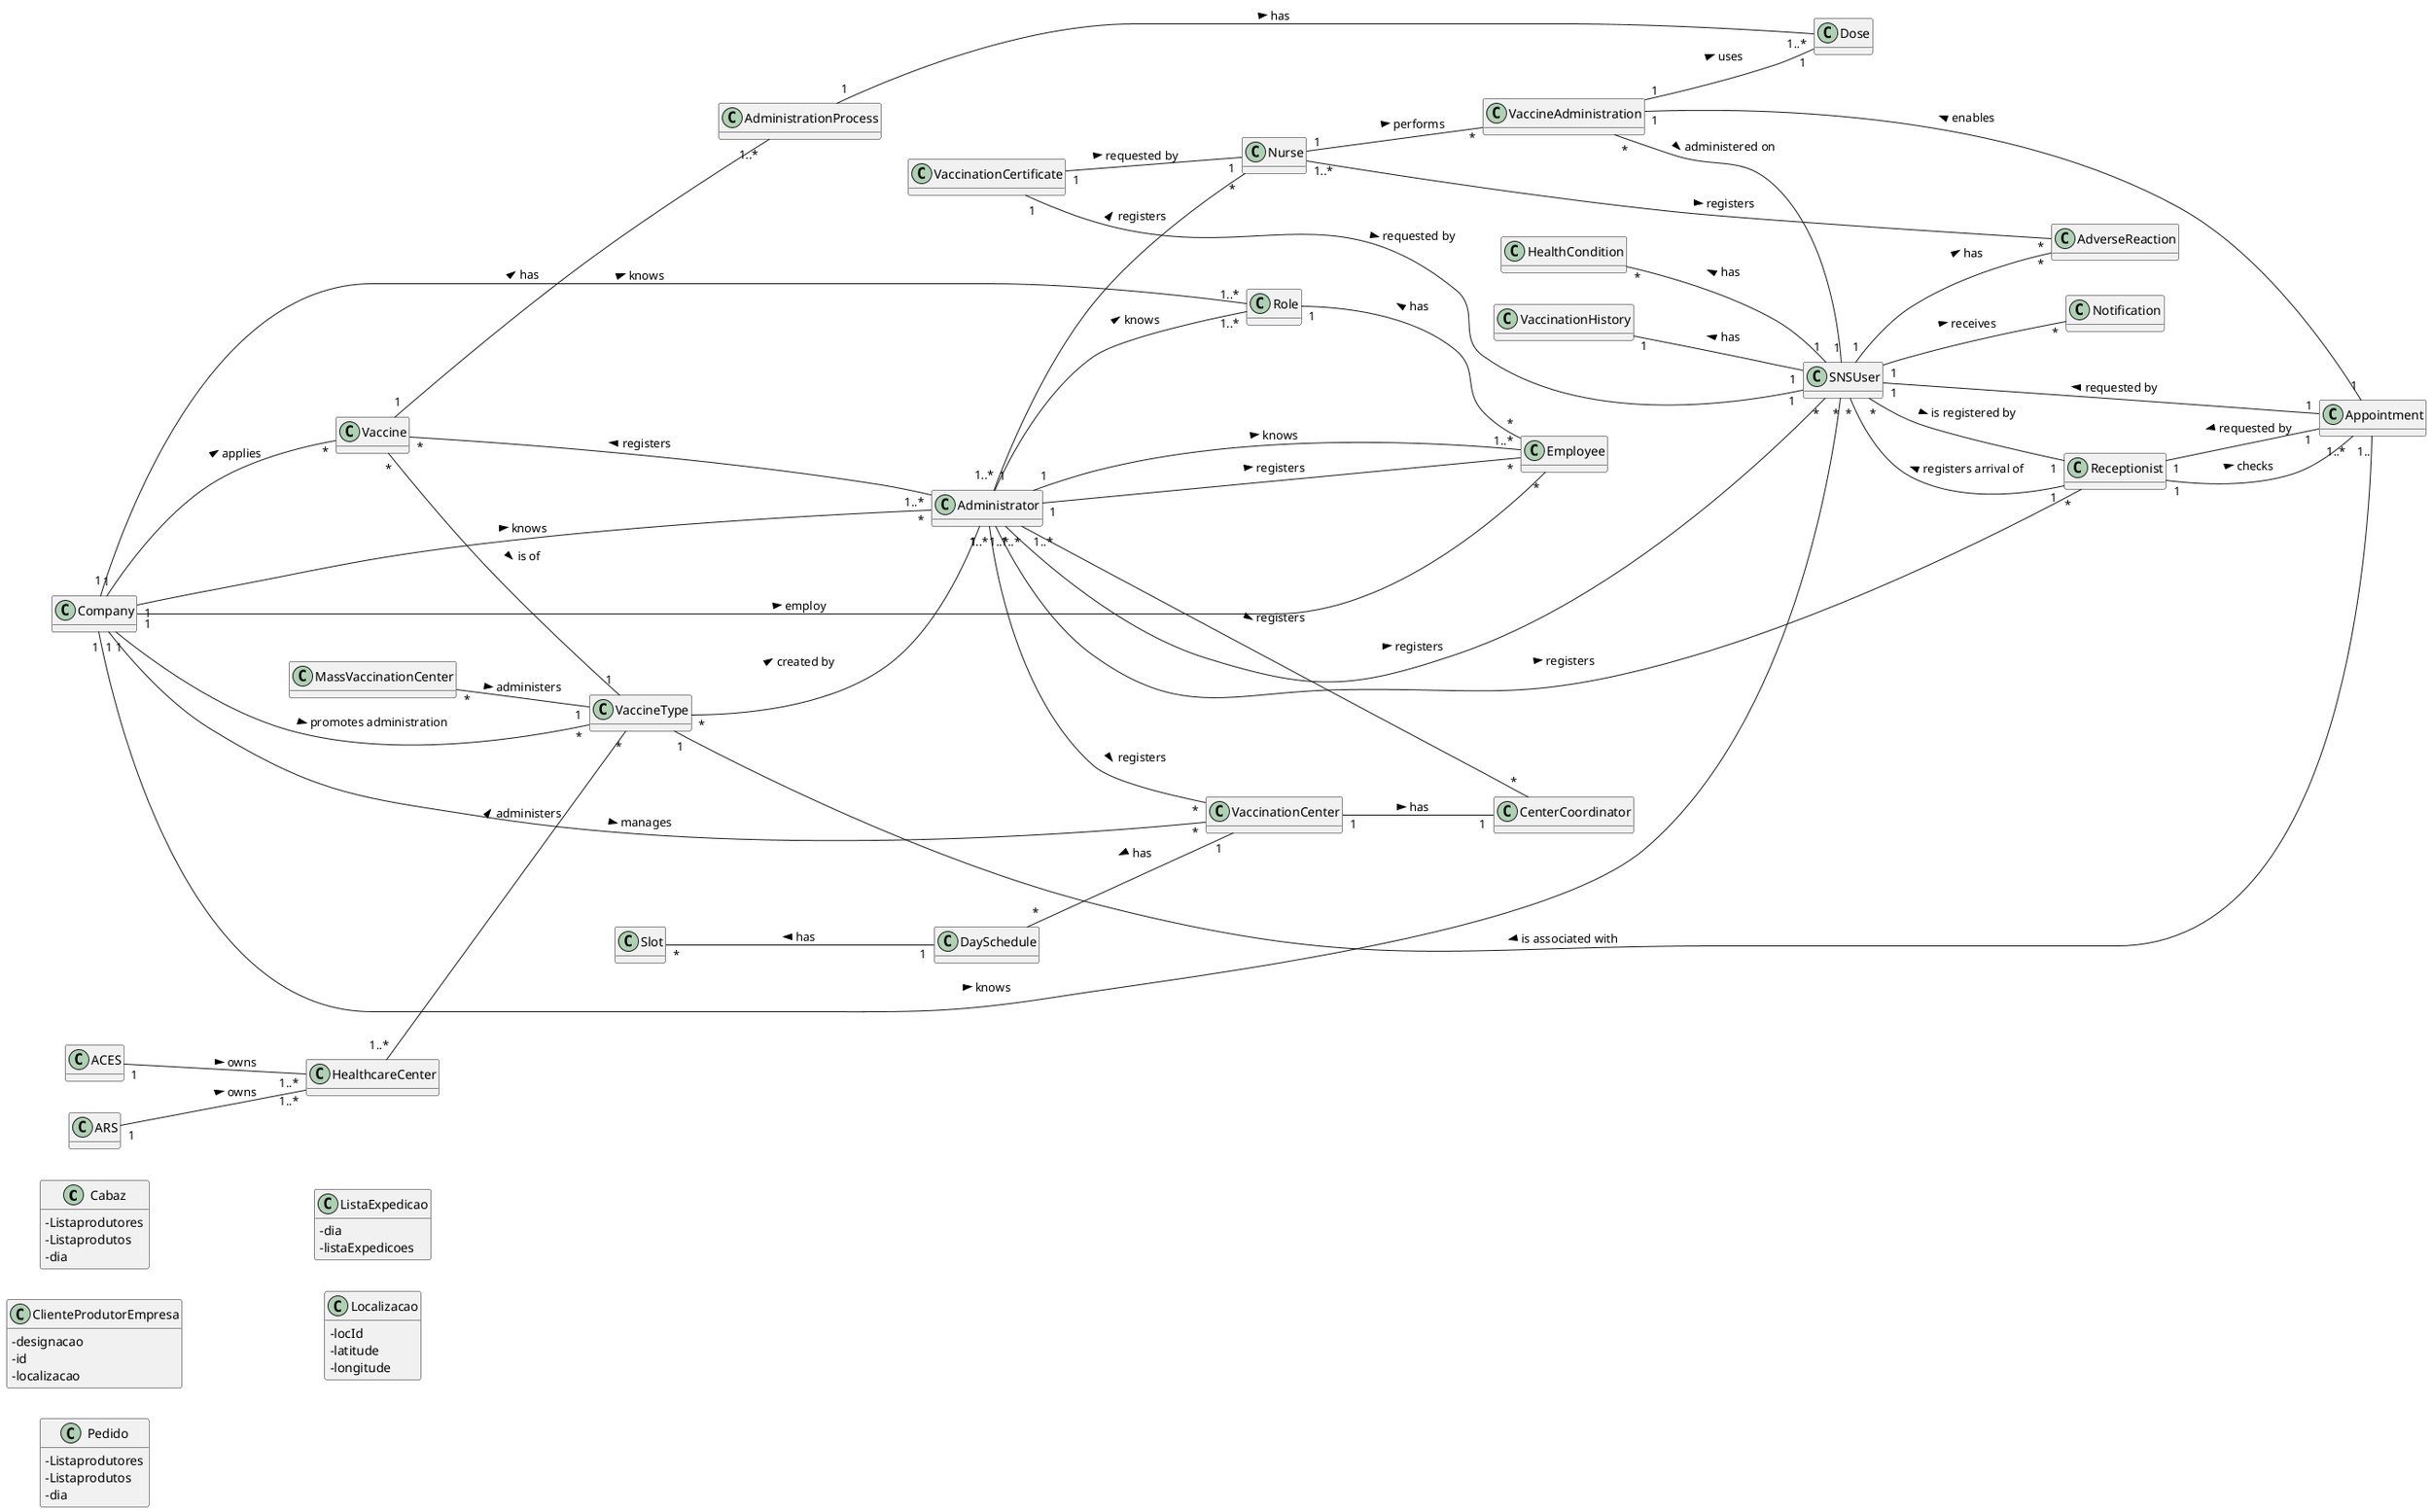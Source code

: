 @startuml
hide methods
left to right direction
skinparam classAttributeIconSize 0

class Cabaz{
- Listaprodutores
- Listaprodutos
- dia
}
class ClienteProdutorEmpresa{
- designacao
- id
- localizacao
}
class Pedido{
- Listaprodutores
- Listaprodutos
- dia
}
class ListaExpedicao{
- dia
- listaExpedicoes
}
class Localizacao{
- locId
- latitude
- longitude
}




Vaccine "*" -- "1" VaccineType : is of >
SNSUser "*" -- "1" Receptionist : is registered by >
Receptionist "1" -- "*" SNSUser : registers arrival of >
Receptionist "1"-- "1..*" Appointment : checks >
SNSUser "1" -- "*" AdverseReaction : has >
SNSUser "1" -- "*" Notification : receives >

Company "1" -- "*" VaccinationCenter : manages >
Company "1" -- "*" SNSUser : knows >
MassVaccinationCenter "*" -- "1" VaccineType : administers >
HealthcareCenter "1..*" -- "*" VaccineType : administers >
VaccinationCenter "1" -- "1" CenterCoordinator : has >
VaccinationCertificate "1" -- "1" SNSUser : requested by >
VaccinationCertificate "1" -- "1" Nurse : requested by >
Nurse "1..*" -- "*" AdverseReaction : registers >
Nurse "1" -- "*" VaccineAdministration : performs >
VaccineAdministration "1" -- "1" Appointment : enables <
Appointment "1"--"1" Receptionist : requested by >
Appointment "1"--"1" SNSUser : requested by >

VaccineAdministration "*" -- "1" SNSUser : administered on >


Administrator "1..*" -- "*" Nurse : registers >
Administrator "1..*"-- "*" Receptionist : registers >
Administrator "1..*"-- "*" VaccinationCenter : registers >
Administrator "1..*"-- "*"  CenterCoordinator : registers >
Administrator "1..*"-- "*" SNSUser : registers >


Slot "*"--"1" DaySchedule : has <
HealthCondition "*" -- "1" SNSUser : has <
VaccinationHistory"1" --"1"SNSUser : has <

ACES"1" -- "1..*" HealthcareCenter :owns >
ARS"1" -- "1..*" HealthcareCenter : owns >

Company "1" -- "*" Vaccine : applies >
DaySchedule "*" -- "1" VaccinationCenter : has <
Role"1" -- "*"Employee : has <

Company "1" --"*" Employee : employ >
Company "1" -- "*" Administrator: knows >
Administrator"1" -- "*" Employee: registers >

Company "1" -- "*" VaccineType : promotes administration >
Company "1" -- "1..*" Role: knows >
Administrator "1" -- "1..*" Employee : knows >
Administrator "1" -- "1..*" Role : knows >
VaccineType "*" -- "1" Administrator : created by >
Administrator "1..*" -- "*" Vaccine : registers >

AdministrationProcess "1" -- "1..*" Dose : has >

Vaccine "1" -- "1..*" AdministrationProcess : has >
VaccineAdministration "1" -- "1" Dose : uses >

Appointment "1.." -- "1" VaccineType : is associated with >


@enduml
